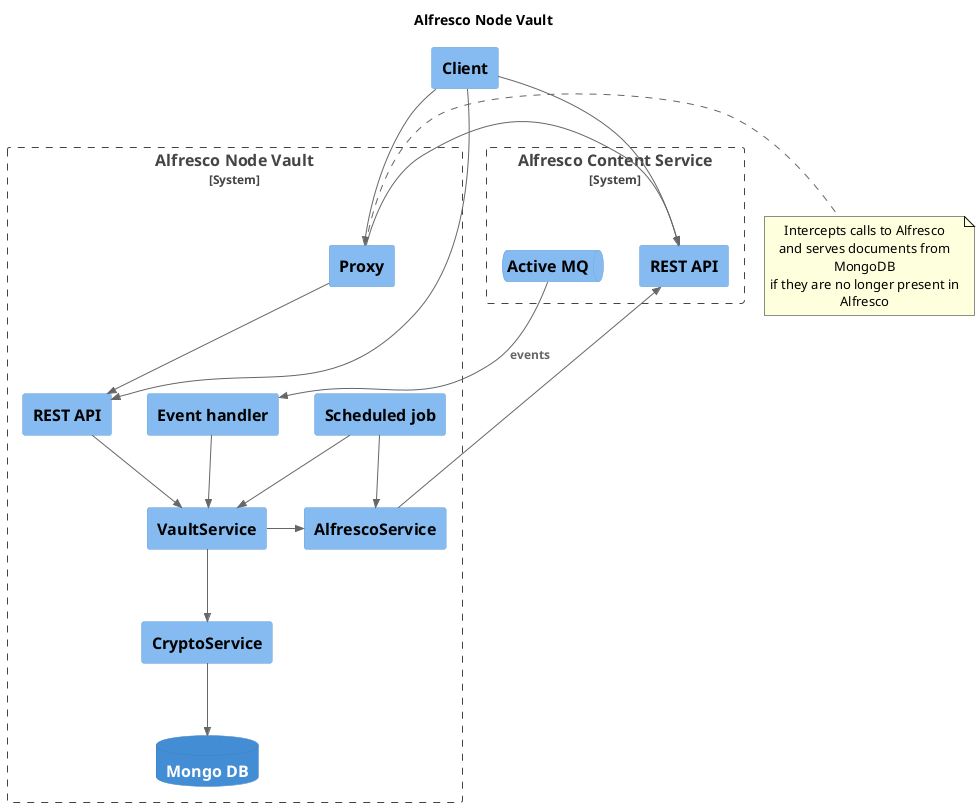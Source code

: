 @startuml
!include <C4/C4_Container>
!include <C4/C4_Component>

hide stereotype

title Alfresco Node Vault

System_Boundary(anv, "Alfresco Node Vault") {
  Component(anvProxy, "Proxy")
  Component(anvApi, "REST API")
  Component(anvHandler, "Event handler")
  Component(anvJob, "Scheduled job")
  Component(anvVault, "VaultService")
  Component(anvCrypto, "CryptoService")
  Component(anvAlfresco, "AlfrescoService")
  ContainerDb(anvMongo, "Mongo DB")
}

note right of [anvProxy]
Intercepts calls to Alfresco
and serves documents from MongoDB
if they are no longer present in Alfresco
end note

System_Boundary(acs, "Alfresco Content Service") {
  ComponentQueue(acsQueue, "Active MQ")
  Component(acsApi, "REST API")
}

Rel_D(acsQueue, anvHandler, "events")
Rel_D(anvProxy, anvApi, "")
Rel_R(anvProxy, acsApi, "")
Rel_D(anvApi, anvVault, "")
Rel_D(anvHandler, anvVault, "")
Rel_D(anvJob, anvVault, "")
Rel_D(anvJob, anvAlfresco, "")
Rel_D(anvVault, anvCrypto, "")
Rel_D(anvCrypto, anvMongo, "")
Rel_R(anvVault, anvAlfresco, "")
Rel_R(anvAlfresco, acsApi, "")

Component(client, "Client")

Rel_D(client, anvProxy, "")
Rel_D(client, anvApi, "")
Rel_D(client, acsApi, "")

@enduml